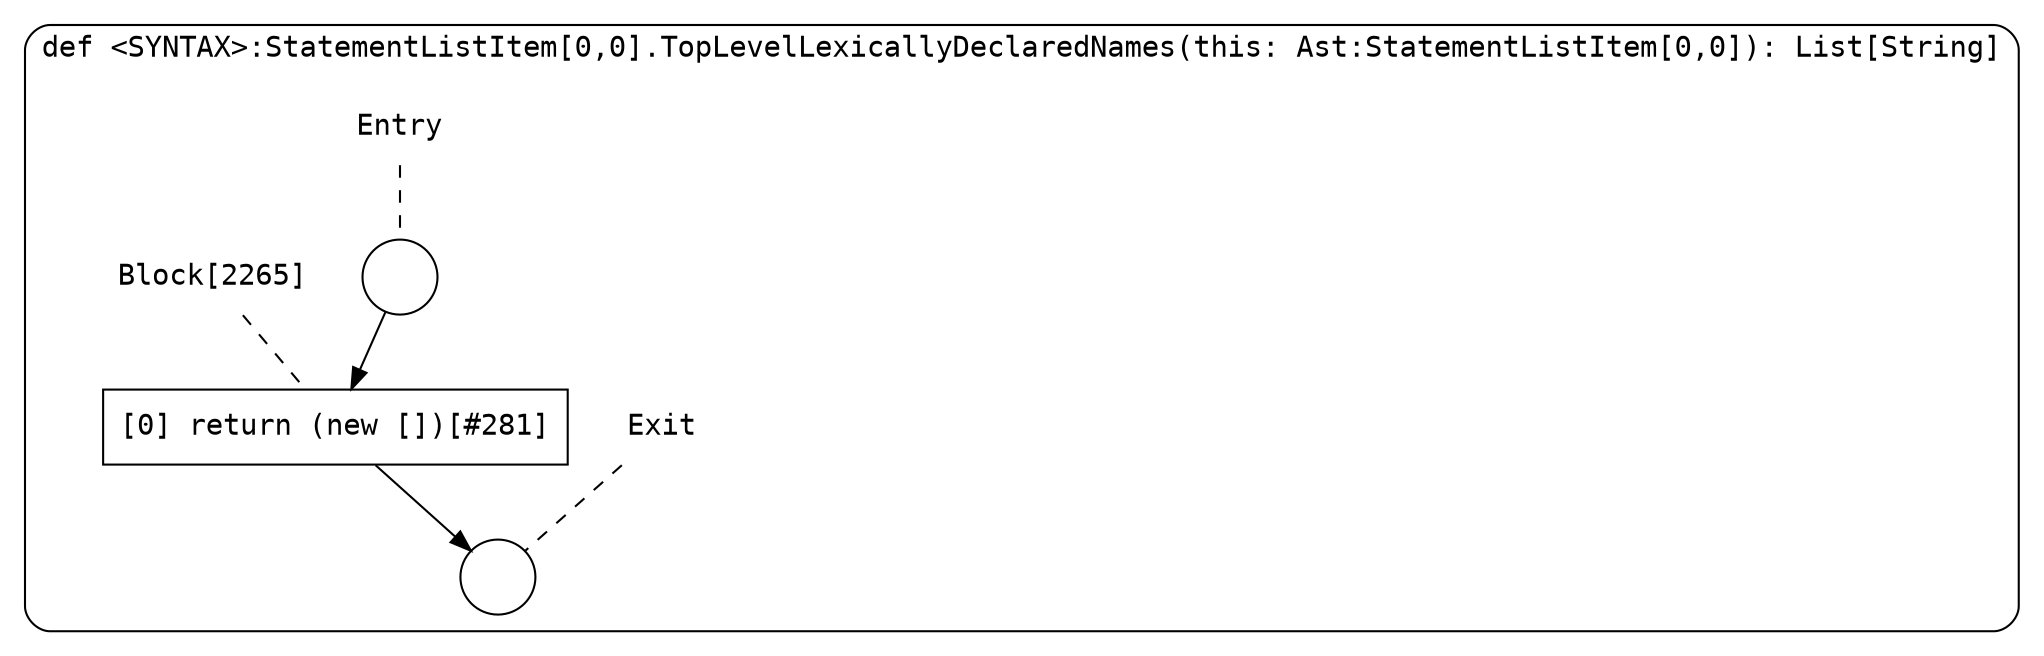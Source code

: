 digraph {
  graph [fontname = "Consolas"]
  node [fontname = "Consolas"]
  edge [fontname = "Consolas"]
  subgraph cluster460 {
    label = "def <SYNTAX>:StatementListItem[0,0].TopLevelLexicallyDeclaredNames(this: Ast:StatementListItem[0,0]): List[String]"
    style = rounded
    cluster460_entry_name [shape=none, label=<<font color="black">Entry</font>>]
    cluster460_entry_name -> cluster460_entry [arrowhead=none, color="black", style=dashed]
    cluster460_entry [shape=circle label=" " color="black" fillcolor="white" style=filled]
    cluster460_entry -> node2265 [color="black"]
    cluster460_exit_name [shape=none, label=<<font color="black">Exit</font>>]
    cluster460_exit_name -> cluster460_exit [arrowhead=none, color="black", style=dashed]
    cluster460_exit [shape=circle label=" " color="black" fillcolor="white" style=filled]
    node2265_name [shape=none, label=<<font color="black">Block[2265]</font>>]
    node2265_name -> node2265 [arrowhead=none, color="black", style=dashed]
    node2265 [shape=box, label=<<font color="black">[0] return (new [])[#281]<BR ALIGN="LEFT"/></font>> color="black" fillcolor="white", style=filled]
    node2265 -> cluster460_exit [color="black"]
  }
}